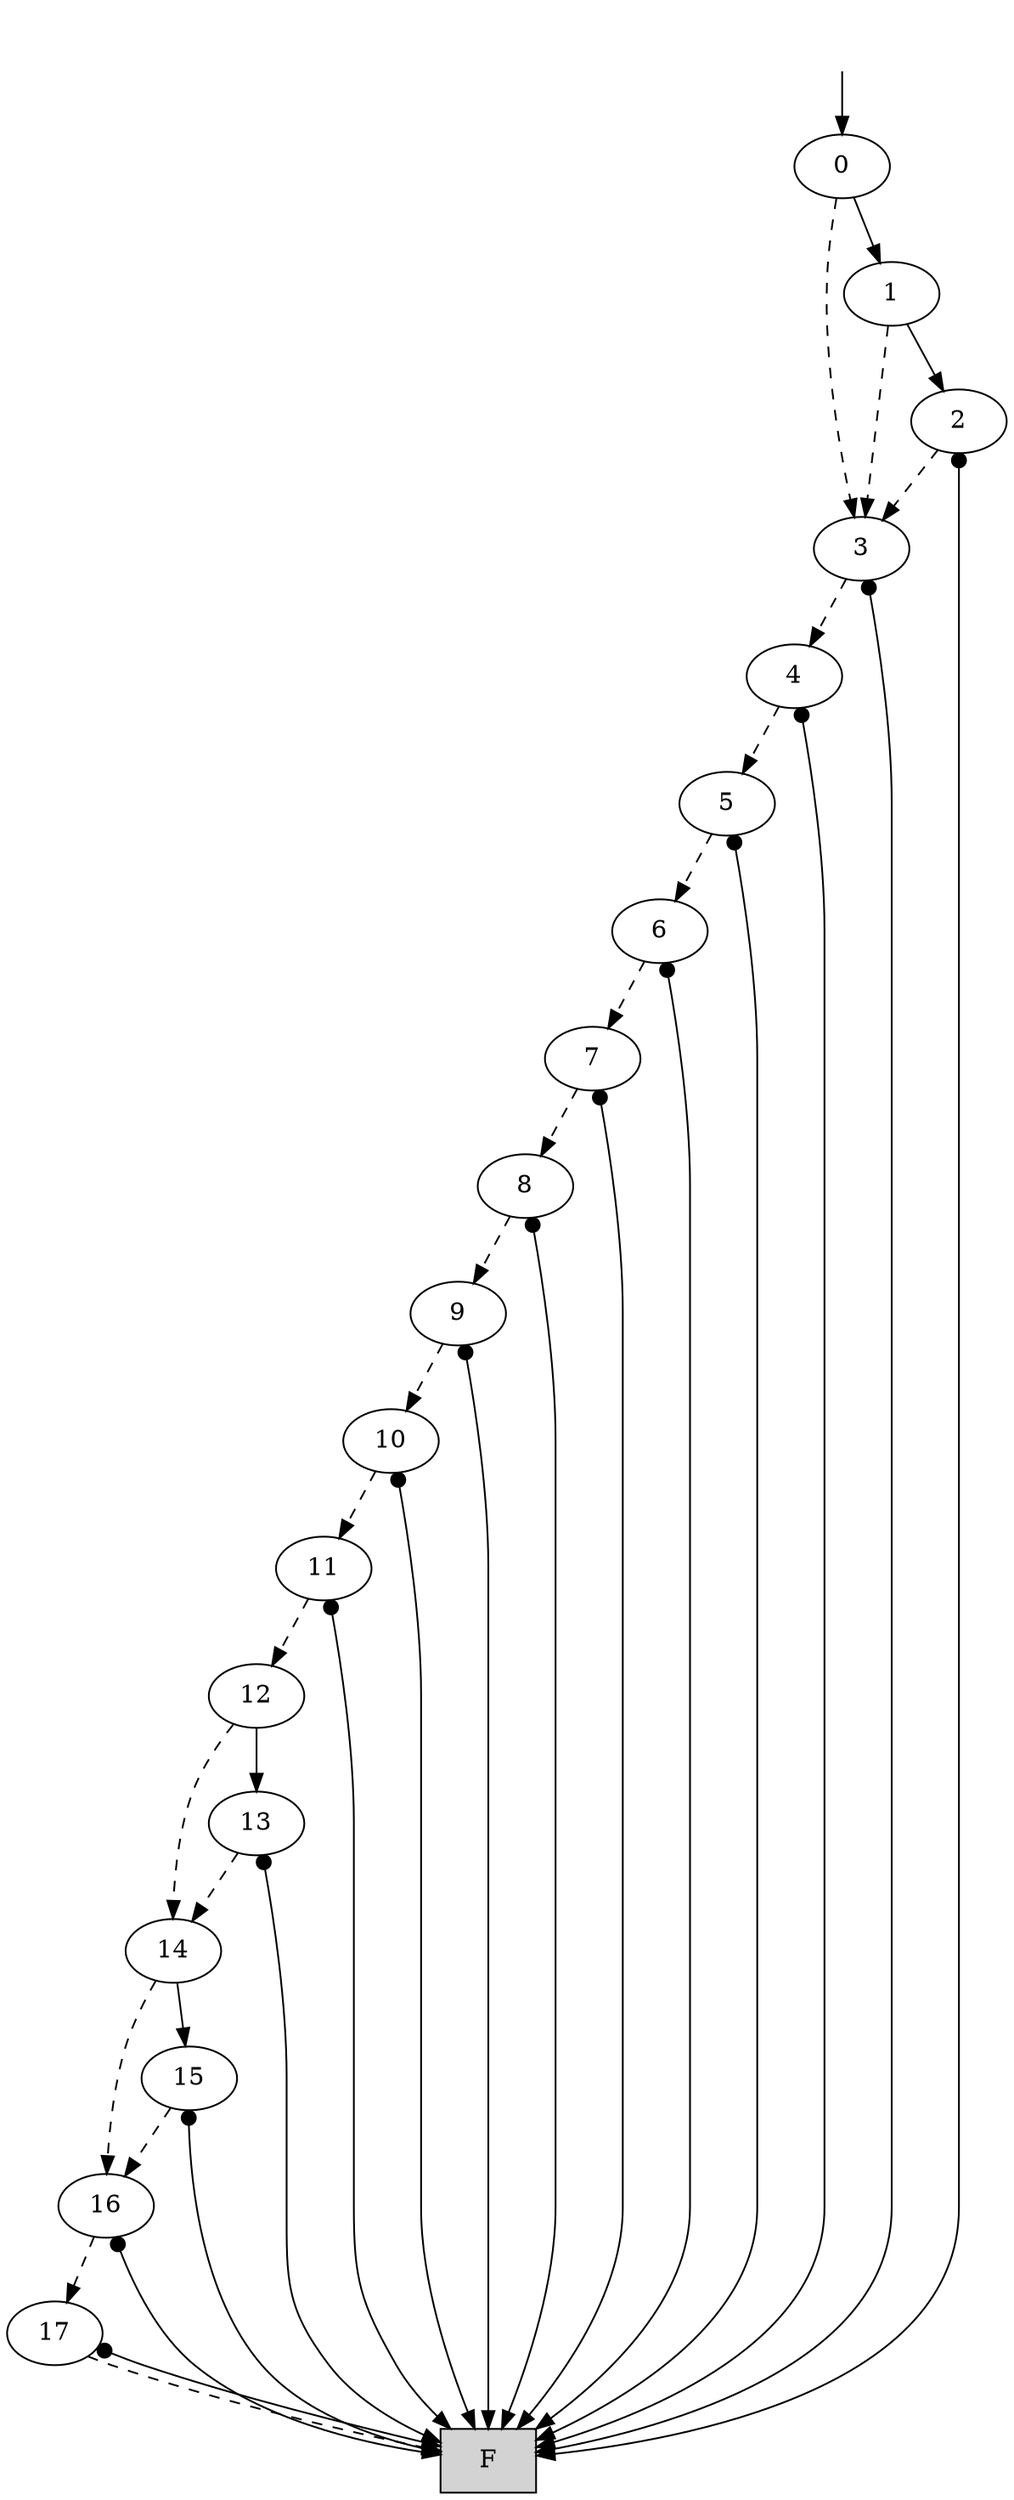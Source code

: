digraph "DD" {
graph [dpi = 300];
center = true;
edge [dir = forward];
root [style=invis];
root -> 58720322 [style=solid dir=both arrowtail=none];
58720322 [label="0"];
16777218 [label="3"];
16777217 [label="4"];
58720321 [label="5"];
16777216 [label="6"];
58720320 [label="7"];
25165824 [label="8"];
58720319 [label="9"];
58720318 [label="10"];
58720317 [label="11"];
58720316 [label="12"];
58720315 [label="14"];
58720314 [label="16"];
58720273 [label="17"];
0 [shape=box, style=filled, label="F"];
58720273 -> 0 [style=dashed];
58720273 -> 0 [style=solid dir=both arrowtail=dot];
58720314 -> 58720273 [style=dashed];
58720314 -> 0 [style=solid dir=both arrowtail=dot];
50331650 [label="15"];
50331650 -> 58720314 [style=dashed];
50331650 -> 0 [style=solid dir=both arrowtail=dot];
58720315 -> 58720314 [style=dashed];
58720315 -> 50331650 [style=solid dir=both arrowtail=none];
3 [label="13"];
3 -> 58720315 [style=dashed];
3 -> 0 [style=solid dir=both arrowtail=dot];
58720316 -> 58720315 [style=dashed];
58720316 -> 3 [style=solid dir=both arrowtail=none];
58720317 -> 58720316 [style=dashed];
58720317 -> 0 [style=solid dir=both arrowtail=dot];
58720318 -> 58720317 [style=dashed];
58720318 -> 0 [style=solid dir=both arrowtail=dot];
58720319 -> 58720318 [style=dashed];
58720319 -> 0 [style=solid dir=both arrowtail=dot];
25165824 -> 58720319 [style=dashed];
25165824 -> 0 [style=solid dir=both arrowtail=dot];
58720320 -> 25165824 [style=dashed];
58720320 -> 0 [style=solid dir=both arrowtail=dot];
16777216 -> 58720320 [style=dashed];
16777216 -> 0 [style=solid dir=both arrowtail=dot];
58720321 -> 16777216 [style=dashed];
58720321 -> 0 [style=solid dir=both arrowtail=dot];
16777217 -> 58720321 [style=dashed];
16777217 -> 0 [style=solid dir=both arrowtail=dot];
16777218 -> 16777217 [style=dashed];
16777218 -> 0 [style=solid dir=both arrowtail=dot];
16777219 [label="1"];
25165825 [label="2"];
25165825 -> 16777218 [style=dashed];
25165825 -> 0 [style=solid dir=both arrowtail=dot];
16777219 -> 16777218 [style=dashed];
16777219 -> 25165825 [style=solid dir=both arrowtail=none];
58720322 -> 16777218 [style=dashed];
58720322 -> 16777219 [style=solid dir=both arrowtail=none];
}
